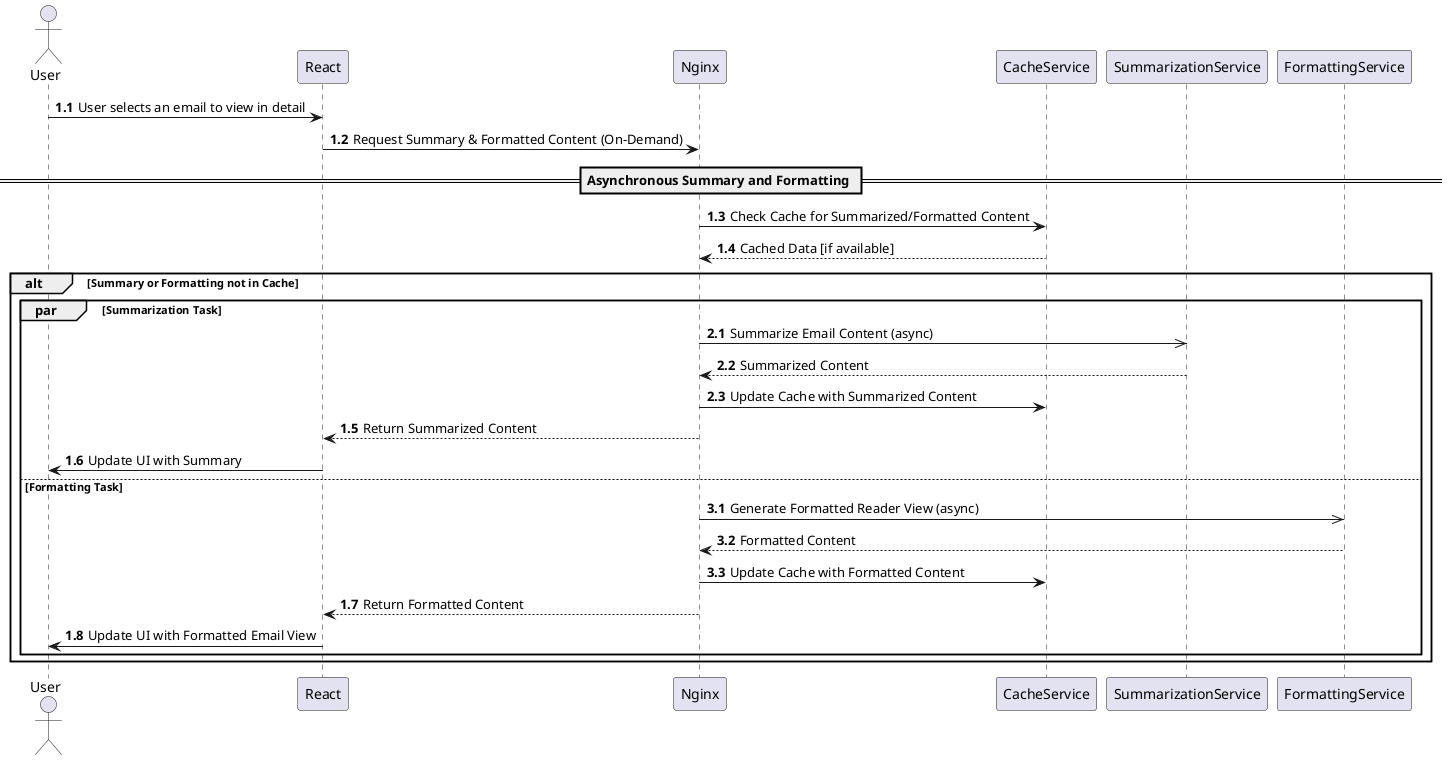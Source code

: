 @startuml
autonumber 1.1

actor User as Instance
Instance -> React : User selects an email to view in detail

React -> Nginx : Request Summary & Formatted Content (On-Demand)

== Asynchronous Summary and Formatting ==

Nginx -> CacheService : Check Cache for Summarized/Formatted Content
CacheService --> Nginx : Cached Data [if available]
alt Summary or Formatting not in Cache
  par Summarization Task
    autonumber 2.1
    Nginx ->> SummarizationService : Summarize Email Content (async)
    SummarizationService --> Nginx : Summarized Content
    Nginx -> CacheService : Update Cache with Summarized Content
    autonumber 1.5
    Nginx --> React : Return Summarized Content
    React -> Instance : Update UI with Summary
  else Formatting Task
    autonumber 3.1
    Nginx ->> FormattingService : Generate Formatted Reader View (async)
    FormattingService --> Nginx : Formatted Content
    Nginx -> CacheService : Update Cache with Formatted Content
    autonumber 1.7
    Nginx --> React : Return Formatted Content
    React -> Instance : Update UI with Formatted Email View
  end
end
@enduml
